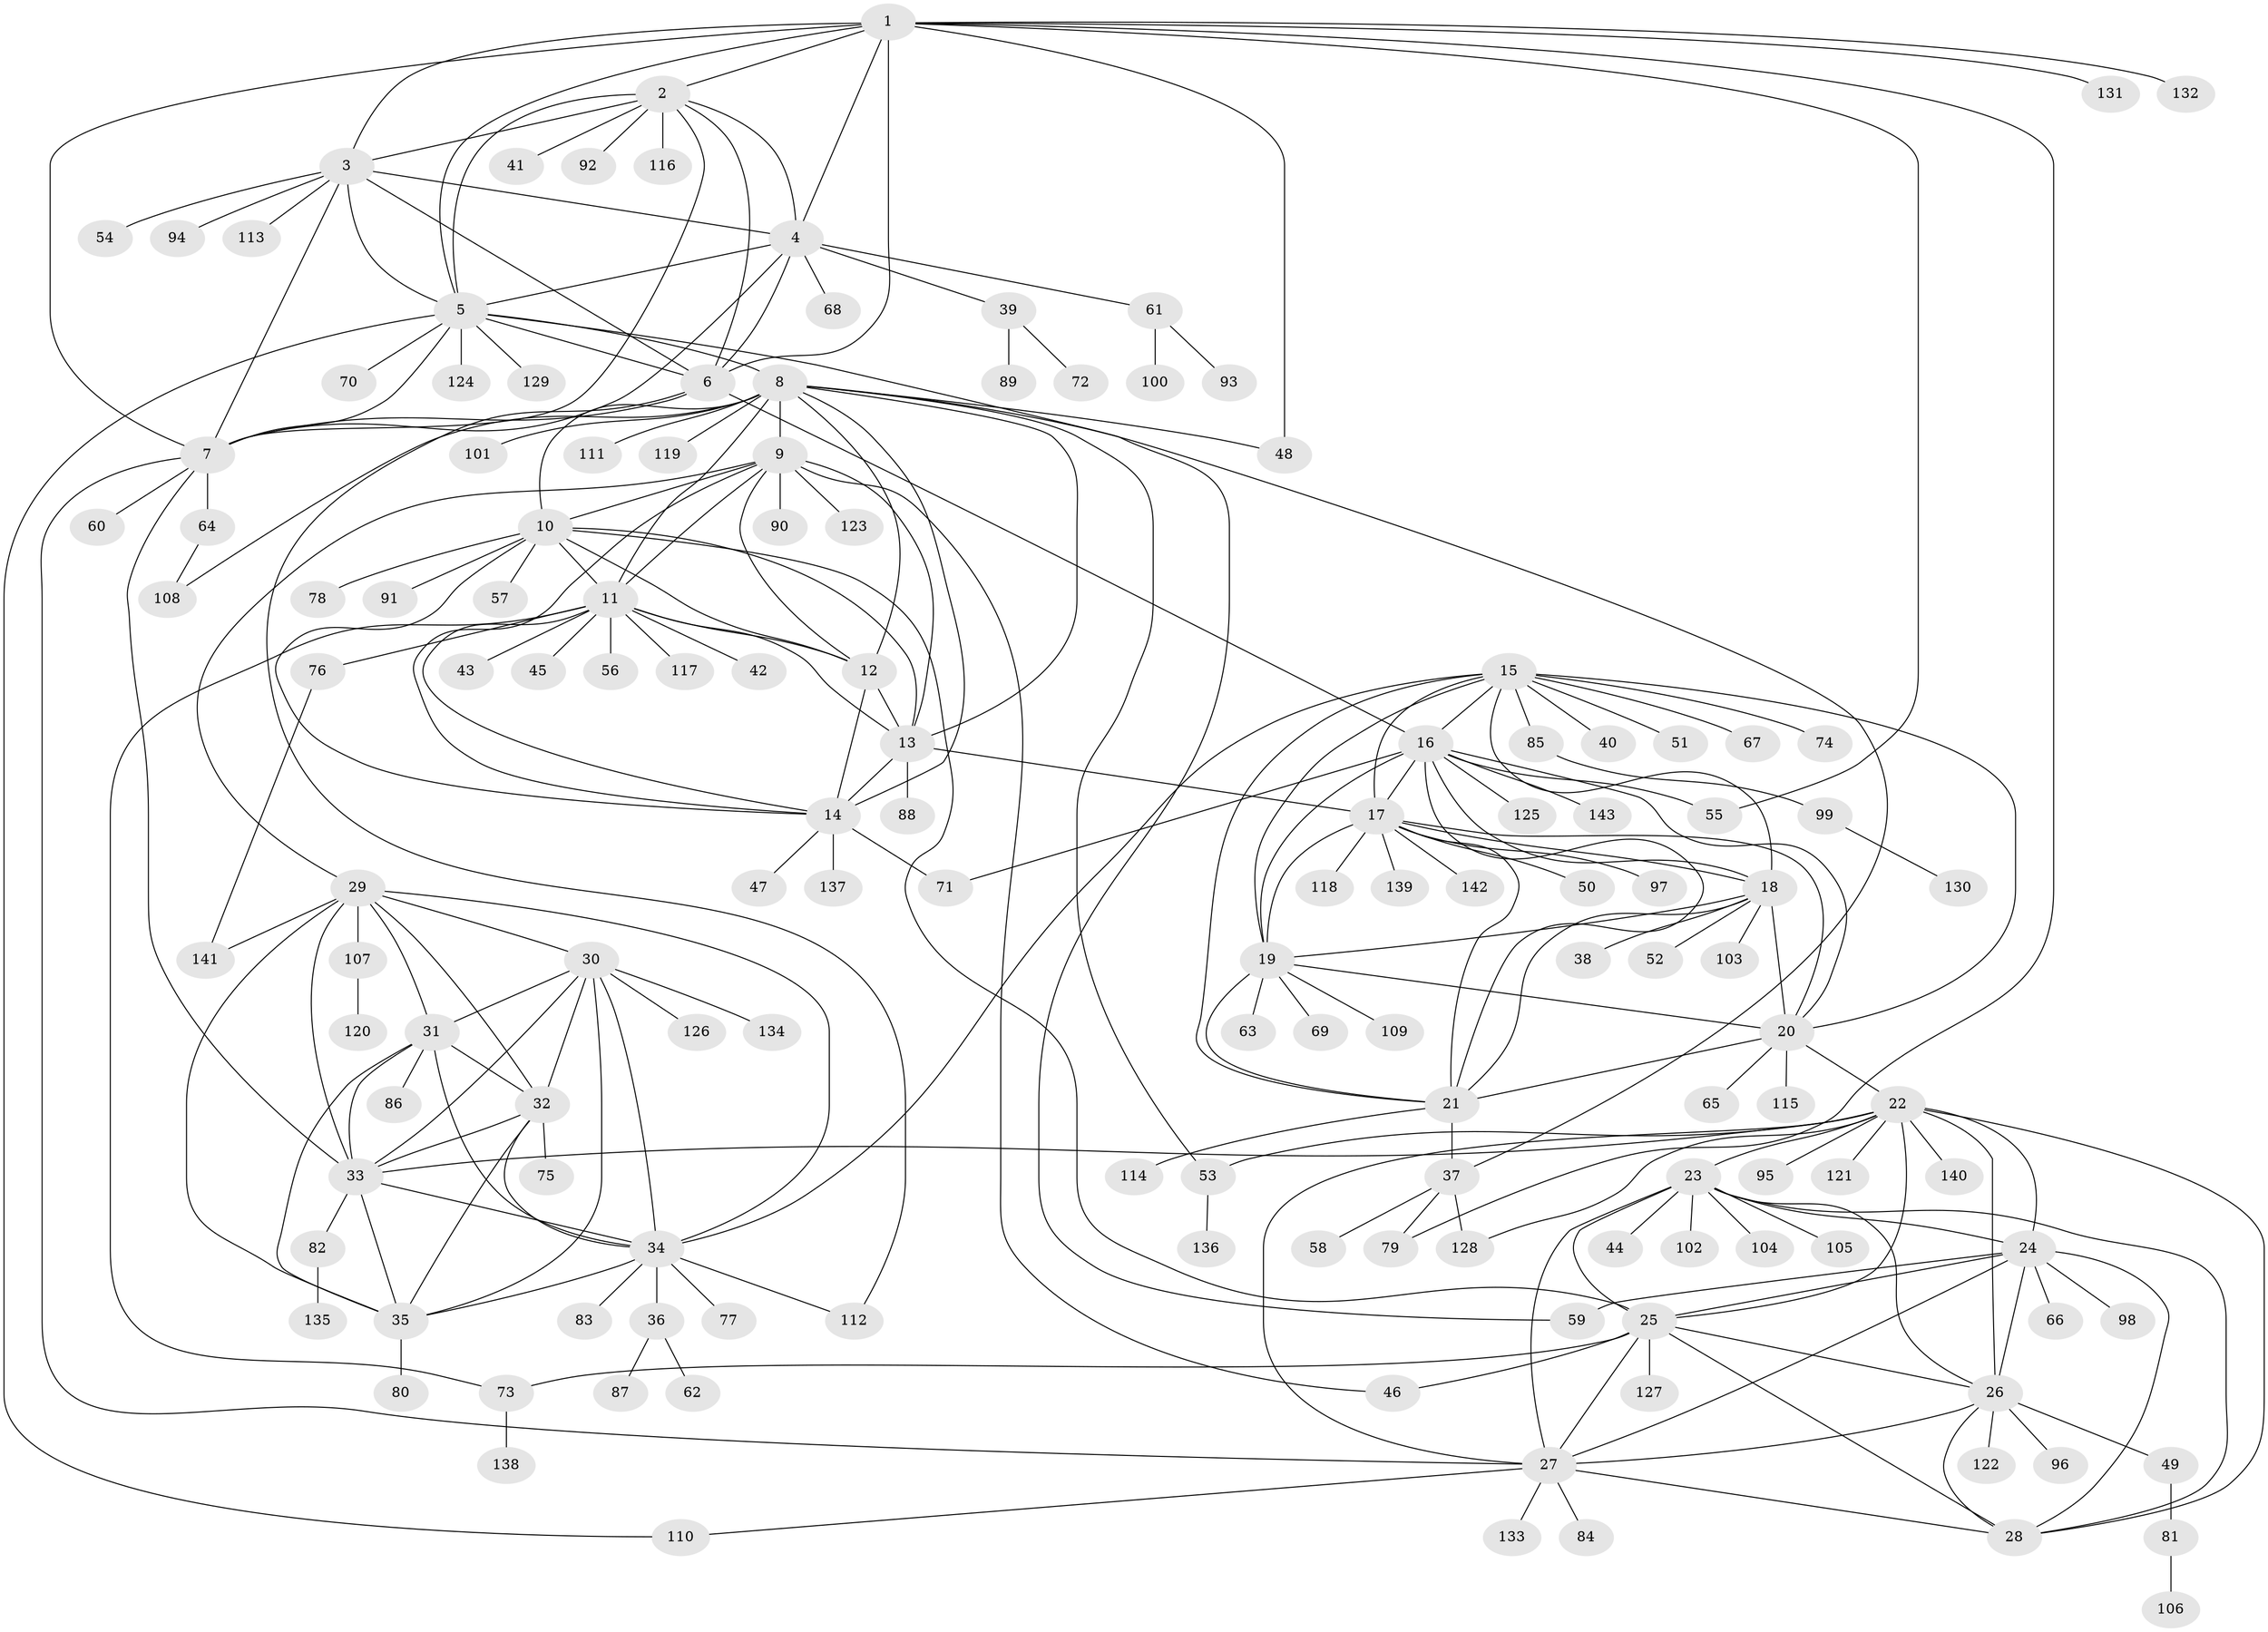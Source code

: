 // Generated by graph-tools (version 1.1) at 2025/02/03/09/25 03:02:39]
// undirected, 143 vertices, 237 edges
graph export_dot {
graph [start="1"]
  node [color=gray90,style=filled];
  1;
  2;
  3;
  4;
  5;
  6;
  7;
  8;
  9;
  10;
  11;
  12;
  13;
  14;
  15;
  16;
  17;
  18;
  19;
  20;
  21;
  22;
  23;
  24;
  25;
  26;
  27;
  28;
  29;
  30;
  31;
  32;
  33;
  34;
  35;
  36;
  37;
  38;
  39;
  40;
  41;
  42;
  43;
  44;
  45;
  46;
  47;
  48;
  49;
  50;
  51;
  52;
  53;
  54;
  55;
  56;
  57;
  58;
  59;
  60;
  61;
  62;
  63;
  64;
  65;
  66;
  67;
  68;
  69;
  70;
  71;
  72;
  73;
  74;
  75;
  76;
  77;
  78;
  79;
  80;
  81;
  82;
  83;
  84;
  85;
  86;
  87;
  88;
  89;
  90;
  91;
  92;
  93;
  94;
  95;
  96;
  97;
  98;
  99;
  100;
  101;
  102;
  103;
  104;
  105;
  106;
  107;
  108;
  109;
  110;
  111;
  112;
  113;
  114;
  115;
  116;
  117;
  118;
  119;
  120;
  121;
  122;
  123;
  124;
  125;
  126;
  127;
  128;
  129;
  130;
  131;
  132;
  133;
  134;
  135;
  136;
  137;
  138;
  139;
  140;
  141;
  142;
  143;
  1 -- 2;
  1 -- 3;
  1 -- 4;
  1 -- 5;
  1 -- 6;
  1 -- 7;
  1 -- 48;
  1 -- 55;
  1 -- 79;
  1 -- 131;
  1 -- 132;
  2 -- 3;
  2 -- 4;
  2 -- 5;
  2 -- 6;
  2 -- 7;
  2 -- 41;
  2 -- 92;
  2 -- 116;
  3 -- 4;
  3 -- 5;
  3 -- 6;
  3 -- 7;
  3 -- 54;
  3 -- 94;
  3 -- 113;
  4 -- 5;
  4 -- 6;
  4 -- 7;
  4 -- 39;
  4 -- 61;
  4 -- 68;
  5 -- 6;
  5 -- 7;
  5 -- 8;
  5 -- 59;
  5 -- 70;
  5 -- 110;
  5 -- 124;
  5 -- 129;
  6 -- 7;
  6 -- 16;
  6 -- 112;
  7 -- 27;
  7 -- 33;
  7 -- 60;
  7 -- 64;
  8 -- 9;
  8 -- 10;
  8 -- 11;
  8 -- 12;
  8 -- 13;
  8 -- 14;
  8 -- 37;
  8 -- 48;
  8 -- 53;
  8 -- 101;
  8 -- 108;
  8 -- 111;
  8 -- 119;
  9 -- 10;
  9 -- 11;
  9 -- 12;
  9 -- 13;
  9 -- 14;
  9 -- 29;
  9 -- 46;
  9 -- 90;
  9 -- 123;
  10 -- 11;
  10 -- 12;
  10 -- 13;
  10 -- 14;
  10 -- 25;
  10 -- 57;
  10 -- 78;
  10 -- 91;
  11 -- 12;
  11 -- 13;
  11 -- 14;
  11 -- 42;
  11 -- 43;
  11 -- 45;
  11 -- 56;
  11 -- 73;
  11 -- 76;
  11 -- 117;
  12 -- 13;
  12 -- 14;
  13 -- 14;
  13 -- 17;
  13 -- 88;
  14 -- 47;
  14 -- 71;
  14 -- 137;
  15 -- 16;
  15 -- 17;
  15 -- 18;
  15 -- 19;
  15 -- 20;
  15 -- 21;
  15 -- 34;
  15 -- 40;
  15 -- 51;
  15 -- 67;
  15 -- 74;
  15 -- 85;
  16 -- 17;
  16 -- 18;
  16 -- 19;
  16 -- 20;
  16 -- 21;
  16 -- 55;
  16 -- 71;
  16 -- 125;
  16 -- 143;
  17 -- 18;
  17 -- 19;
  17 -- 20;
  17 -- 21;
  17 -- 50;
  17 -- 97;
  17 -- 118;
  17 -- 139;
  17 -- 142;
  18 -- 19;
  18 -- 20;
  18 -- 21;
  18 -- 38;
  18 -- 52;
  18 -- 103;
  19 -- 20;
  19 -- 21;
  19 -- 63;
  19 -- 69;
  19 -- 109;
  20 -- 21;
  20 -- 22;
  20 -- 65;
  20 -- 115;
  21 -- 37;
  21 -- 114;
  22 -- 23;
  22 -- 24;
  22 -- 25;
  22 -- 26;
  22 -- 27;
  22 -- 28;
  22 -- 33;
  22 -- 53;
  22 -- 95;
  22 -- 121;
  22 -- 128;
  22 -- 140;
  23 -- 24;
  23 -- 25;
  23 -- 26;
  23 -- 27;
  23 -- 28;
  23 -- 44;
  23 -- 102;
  23 -- 104;
  23 -- 105;
  24 -- 25;
  24 -- 26;
  24 -- 27;
  24 -- 28;
  24 -- 59;
  24 -- 66;
  24 -- 98;
  25 -- 26;
  25 -- 27;
  25 -- 28;
  25 -- 46;
  25 -- 73;
  25 -- 127;
  26 -- 27;
  26 -- 28;
  26 -- 49;
  26 -- 96;
  26 -- 122;
  27 -- 28;
  27 -- 84;
  27 -- 110;
  27 -- 133;
  29 -- 30;
  29 -- 31;
  29 -- 32;
  29 -- 33;
  29 -- 34;
  29 -- 35;
  29 -- 107;
  29 -- 141;
  30 -- 31;
  30 -- 32;
  30 -- 33;
  30 -- 34;
  30 -- 35;
  30 -- 126;
  30 -- 134;
  31 -- 32;
  31 -- 33;
  31 -- 34;
  31 -- 35;
  31 -- 86;
  32 -- 33;
  32 -- 34;
  32 -- 35;
  32 -- 75;
  33 -- 34;
  33 -- 35;
  33 -- 82;
  34 -- 35;
  34 -- 36;
  34 -- 77;
  34 -- 83;
  34 -- 112;
  35 -- 80;
  36 -- 62;
  36 -- 87;
  37 -- 58;
  37 -- 79;
  37 -- 128;
  39 -- 72;
  39 -- 89;
  49 -- 81;
  53 -- 136;
  61 -- 93;
  61 -- 100;
  64 -- 108;
  73 -- 138;
  76 -- 141;
  81 -- 106;
  82 -- 135;
  85 -- 99;
  99 -- 130;
  107 -- 120;
}
